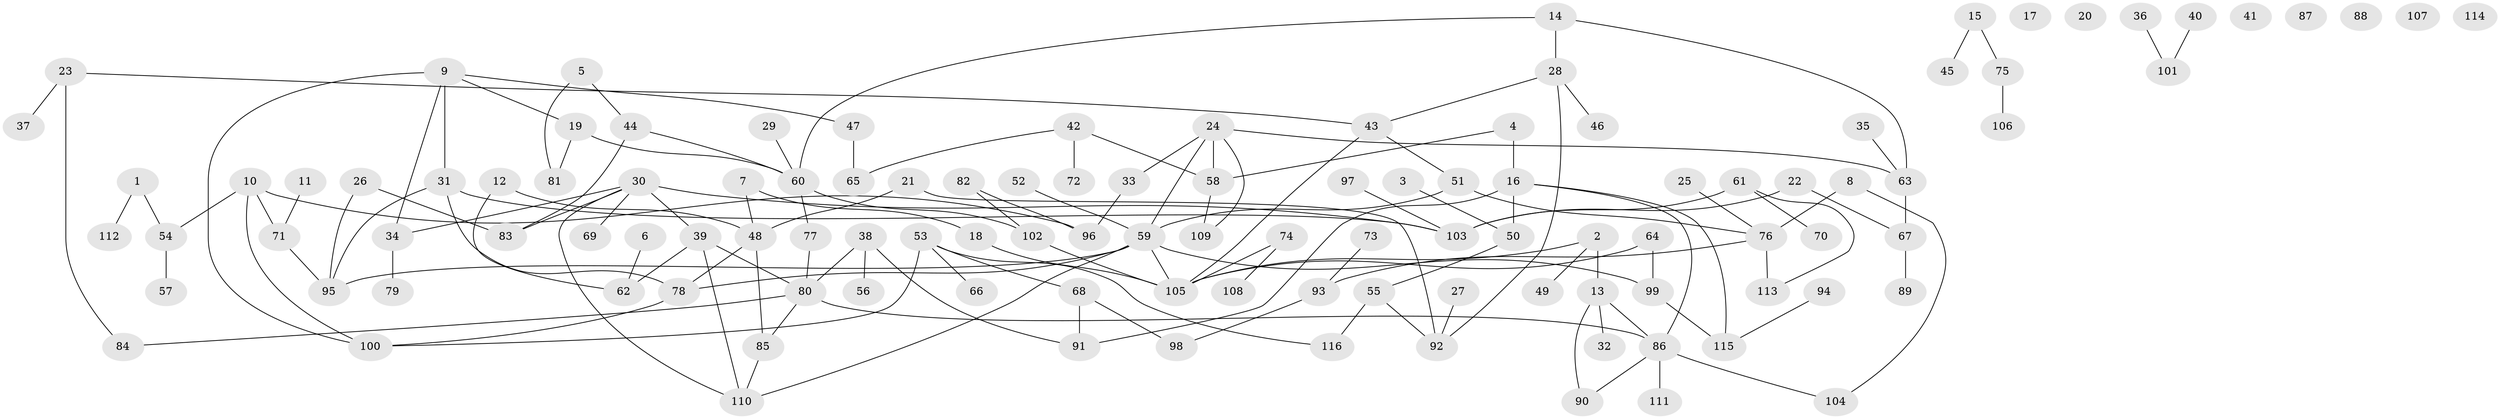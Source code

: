 // coarse degree distribution, {0: 0.2647058823529412, 3: 0.14705882352941177, 1: 0.2647058823529412, 2: 0.17647058823529413, 7: 0.058823529411764705, 4: 0.029411764705882353, 6: 0.029411764705882353, 12: 0.029411764705882353}
// Generated by graph-tools (version 1.1) at 2025/43/03/04/25 21:43:34]
// undirected, 116 vertices, 143 edges
graph export_dot {
graph [start="1"]
  node [color=gray90,style=filled];
  1;
  2;
  3;
  4;
  5;
  6;
  7;
  8;
  9;
  10;
  11;
  12;
  13;
  14;
  15;
  16;
  17;
  18;
  19;
  20;
  21;
  22;
  23;
  24;
  25;
  26;
  27;
  28;
  29;
  30;
  31;
  32;
  33;
  34;
  35;
  36;
  37;
  38;
  39;
  40;
  41;
  42;
  43;
  44;
  45;
  46;
  47;
  48;
  49;
  50;
  51;
  52;
  53;
  54;
  55;
  56;
  57;
  58;
  59;
  60;
  61;
  62;
  63;
  64;
  65;
  66;
  67;
  68;
  69;
  70;
  71;
  72;
  73;
  74;
  75;
  76;
  77;
  78;
  79;
  80;
  81;
  82;
  83;
  84;
  85;
  86;
  87;
  88;
  89;
  90;
  91;
  92;
  93;
  94;
  95;
  96;
  97;
  98;
  99;
  100;
  101;
  102;
  103;
  104;
  105;
  106;
  107;
  108;
  109;
  110;
  111;
  112;
  113;
  114;
  115;
  116;
  1 -- 54;
  1 -- 112;
  2 -- 13;
  2 -- 49;
  2 -- 105;
  3 -- 50;
  4 -- 16;
  4 -- 58;
  5 -- 44;
  5 -- 81;
  6 -- 62;
  7 -- 18;
  7 -- 48;
  8 -- 76;
  8 -- 104;
  9 -- 19;
  9 -- 31;
  9 -- 34;
  9 -- 47;
  9 -- 100;
  10 -- 54;
  10 -- 71;
  10 -- 96;
  10 -- 100;
  11 -- 71;
  12 -- 48;
  12 -- 62;
  13 -- 32;
  13 -- 86;
  13 -- 90;
  14 -- 28;
  14 -- 60;
  14 -- 63;
  15 -- 45;
  15 -- 75;
  16 -- 50;
  16 -- 86;
  16 -- 91;
  16 -- 115;
  18 -- 105;
  19 -- 60;
  19 -- 81;
  21 -- 48;
  21 -- 92;
  22 -- 67;
  22 -- 103;
  23 -- 37;
  23 -- 43;
  23 -- 84;
  24 -- 33;
  24 -- 58;
  24 -- 59;
  24 -- 63;
  24 -- 109;
  25 -- 76;
  26 -- 83;
  26 -- 95;
  27 -- 92;
  28 -- 43;
  28 -- 46;
  28 -- 92;
  29 -- 60;
  30 -- 34;
  30 -- 39;
  30 -- 69;
  30 -- 83;
  30 -- 103;
  30 -- 110;
  31 -- 78;
  31 -- 95;
  31 -- 103;
  33 -- 96;
  34 -- 79;
  35 -- 63;
  36 -- 101;
  38 -- 56;
  38 -- 80;
  38 -- 91;
  39 -- 62;
  39 -- 80;
  39 -- 110;
  40 -- 101;
  42 -- 58;
  42 -- 65;
  42 -- 72;
  43 -- 51;
  43 -- 105;
  44 -- 60;
  44 -- 83;
  47 -- 65;
  48 -- 78;
  48 -- 85;
  50 -- 55;
  51 -- 59;
  51 -- 76;
  52 -- 59;
  53 -- 66;
  53 -- 68;
  53 -- 100;
  53 -- 116;
  54 -- 57;
  55 -- 92;
  55 -- 116;
  58 -- 109;
  59 -- 78;
  59 -- 95;
  59 -- 99;
  59 -- 105;
  59 -- 110;
  60 -- 77;
  60 -- 102;
  61 -- 70;
  61 -- 103;
  61 -- 113;
  63 -- 67;
  64 -- 99;
  64 -- 105;
  67 -- 89;
  68 -- 91;
  68 -- 98;
  71 -- 95;
  73 -- 93;
  74 -- 105;
  74 -- 108;
  75 -- 106;
  76 -- 93;
  76 -- 113;
  77 -- 80;
  78 -- 100;
  80 -- 84;
  80 -- 85;
  80 -- 86;
  82 -- 96;
  82 -- 102;
  85 -- 110;
  86 -- 90;
  86 -- 104;
  86 -- 111;
  93 -- 98;
  94 -- 115;
  97 -- 103;
  99 -- 115;
  102 -- 105;
}
